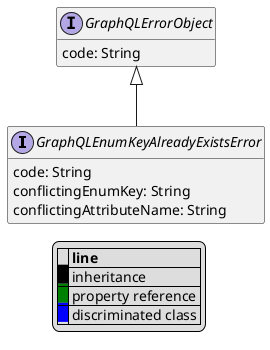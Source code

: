 @startuml

hide empty fields
hide empty methods
legend
|= |= line |
|<back:black>   </back>| inheritance |
|<back:green>   </back>| property reference |
|<back:blue>   </back>| discriminated class |
endlegend
interface GraphQLEnumKeyAlreadyExistsError [[GraphQLEnumKeyAlreadyExistsError.svg]] extends GraphQLErrorObject {
    code: String
    conflictingEnumKey: String
    conflictingAttributeName: String
}
interface GraphQLErrorObject [[GraphQLErrorObject.svg]]  {
    code: String
}





@enduml
